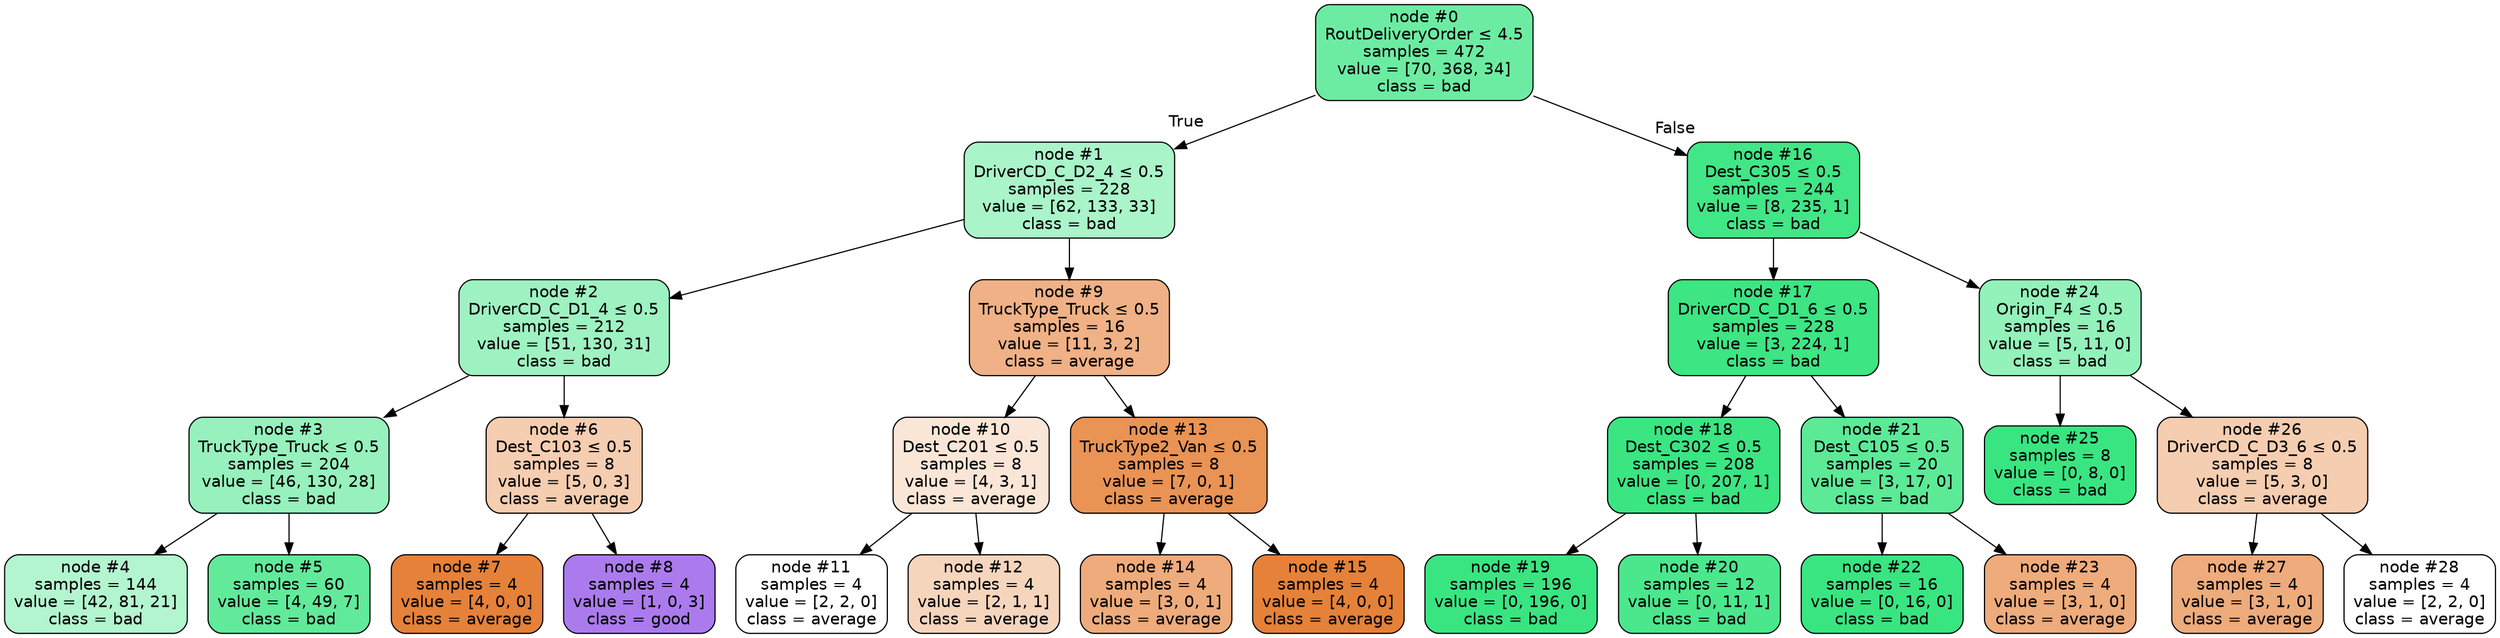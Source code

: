 digraph Tree {
node [shape=box, style="filled, rounded", color="black", fontname="helvetica"] ;
edge [fontname="helvetica"] ;
0 [label=<node &#35;0<br/>RoutDeliveryOrder &le; 4.5<br/>samples = 472<br/>value = [70, 368, 34]<br/>class = bad>, fillcolor="#6ceca2"] ;
1 [label=<node &#35;1<br/>DriverCD_C_D2_4 &le; 0.5<br/>samples = 228<br/>value = [62, 133, 33]<br/>class = bad>, fillcolor="#aaf4c9"] ;
0 -> 1 [labeldistance=2.5, labelangle=45, headlabel="True"] ;
2 [label=<node &#35;2<br/>DriverCD_C_D1_4 &le; 0.5<br/>samples = 212<br/>value = [51, 130, 31]<br/>class = bad>, fillcolor="#9ef2c1"] ;
1 -> 2 ;
3 [label=<node &#35;3<br/>TruckType_Truck &le; 0.5<br/>samples = 204<br/>value = [46, 130, 28]<br/>class = bad>, fillcolor="#96f1bc"] ;
2 -> 3 ;
4 [label=<node &#35;4<br/>samples = 144<br/>value = [42, 81, 21]<br/>class = bad>, fillcolor="#b3f5cf"] ;
3 -> 4 ;
5 [label=<node &#35;5<br/>samples = 60<br/>value = [4, 49, 7]<br/>class = bad>, fillcolor="#62ea9b"] ;
3 -> 5 ;
6 [label=<node &#35;6<br/>Dest_C103 &le; 0.5<br/>samples = 8<br/>value = [5, 0, 3]<br/>class = average>, fillcolor="#f5cdb0"] ;
2 -> 6 ;
7 [label=<node &#35;7<br/>samples = 4<br/>value = [4, 0, 0]<br/>class = average>, fillcolor="#e58139"] ;
6 -> 7 ;
8 [label=<node &#35;8<br/>samples = 4<br/>value = [1, 0, 3]<br/>class = good>, fillcolor="#ab7bee"] ;
6 -> 8 ;
9 [label=<node &#35;9<br/>TruckType_Truck &le; 0.5<br/>samples = 16<br/>value = [11, 3, 2]<br/>class = average>, fillcolor="#efb185"] ;
1 -> 9 ;
10 [label=<node &#35;10<br/>Dest_C201 &le; 0.5<br/>samples = 8<br/>value = [4, 3, 1]<br/>class = average>, fillcolor="#fae6d7"] ;
9 -> 10 ;
11 [label=<node &#35;11<br/>samples = 4<br/>value = [2, 2, 0]<br/>class = average>, fillcolor="#ffffff"] ;
10 -> 11 ;
12 [label=<node &#35;12<br/>samples = 4<br/>value = [2, 1, 1]<br/>class = average>, fillcolor="#f6d5bd"] ;
10 -> 12 ;
13 [label=<node &#35;13<br/>TruckType2_Van &le; 0.5<br/>samples = 8<br/>value = [7, 0, 1]<br/>class = average>, fillcolor="#e99355"] ;
9 -> 13 ;
14 [label=<node &#35;14<br/>samples = 4<br/>value = [3, 0, 1]<br/>class = average>, fillcolor="#eeab7b"] ;
13 -> 14 ;
15 [label=<node &#35;15<br/>samples = 4<br/>value = [4, 0, 0]<br/>class = average>, fillcolor="#e58139"] ;
13 -> 15 ;
16 [label=<node &#35;16<br/>Dest_C305 &le; 0.5<br/>samples = 244<br/>value = [8, 235, 1]<br/>class = bad>, fillcolor="#41e686"] ;
0 -> 16 [labeldistance=2.5, labelangle=-45, headlabel="False"] ;
17 [label=<node &#35;17<br/>DriverCD_C_D1_6 &le; 0.5<br/>samples = 228<br/>value = [3, 224, 1]<br/>class = bad>, fillcolor="#3de583"] ;
16 -> 17 ;
18 [label=<node &#35;18<br/>Dest_C302 &le; 0.5<br/>samples = 208<br/>value = [0, 207, 1]<br/>class = bad>, fillcolor="#3ae582"] ;
17 -> 18 ;
19 [label=<node &#35;19<br/>samples = 196<br/>value = [0, 196, 0]<br/>class = bad>, fillcolor="#39e581"] ;
18 -> 19 ;
20 [label=<node &#35;20<br/>samples = 12<br/>value = [0, 11, 1]<br/>class = bad>, fillcolor="#4be78c"] ;
18 -> 20 ;
21 [label=<node &#35;21<br/>Dest_C105 &le; 0.5<br/>samples = 20<br/>value = [3, 17, 0]<br/>class = bad>, fillcolor="#5cea97"] ;
17 -> 21 ;
22 [label=<node &#35;22<br/>samples = 16<br/>value = [0, 16, 0]<br/>class = bad>, fillcolor="#39e581"] ;
21 -> 22 ;
23 [label=<node &#35;23<br/>samples = 4<br/>value = [3, 1, 0]<br/>class = average>, fillcolor="#eeab7b"] ;
21 -> 23 ;
24 [label=<node &#35;24<br/>Origin_F4 &le; 0.5<br/>samples = 16<br/>value = [5, 11, 0]<br/>class = bad>, fillcolor="#93f1ba"] ;
16 -> 24 ;
25 [label=<node &#35;25<br/>samples = 8<br/>value = [0, 8, 0]<br/>class = bad>, fillcolor="#39e581"] ;
24 -> 25 ;
26 [label=<node &#35;26<br/>DriverCD_C_D3_6 &le; 0.5<br/>samples = 8<br/>value = [5, 3, 0]<br/>class = average>, fillcolor="#f5cdb0"] ;
24 -> 26 ;
27 [label=<node &#35;27<br/>samples = 4<br/>value = [3, 1, 0]<br/>class = average>, fillcolor="#eeab7b"] ;
26 -> 27 ;
28 [label=<node &#35;28<br/>samples = 4<br/>value = [2, 2, 0]<br/>class = average>, fillcolor="#ffffff"] ;
26 -> 28 ;
}